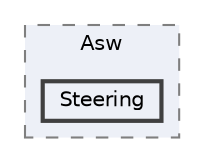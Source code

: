 digraph "Project/avProj/Debug/Asw/Steering"
{
 // LATEX_PDF_SIZE
  bgcolor="transparent";
  edge [fontname=Helvetica,fontsize=10,labelfontname=Helvetica,labelfontsize=10];
  node [fontname=Helvetica,fontsize=10,shape=box,height=0.2,width=0.4];
  compound=true
  subgraph clusterdir_8705d9877bccf7b7fd847a5322470137 {
    graph [ bgcolor="#edf0f7", pencolor="grey50", label="Asw", fontname=Helvetica,fontsize=10 style="filled,dashed", URL="dir_8705d9877bccf7b7fd847a5322470137.html",tooltip=""]
  dir_70b7e3e75783a9b086fc62dab87d35ee [label="Steering", fillcolor="#edf0f7", color="grey25", style="filled,bold", URL="dir_70b7e3e75783a9b086fc62dab87d35ee.html",tooltip=""];
  }
}

